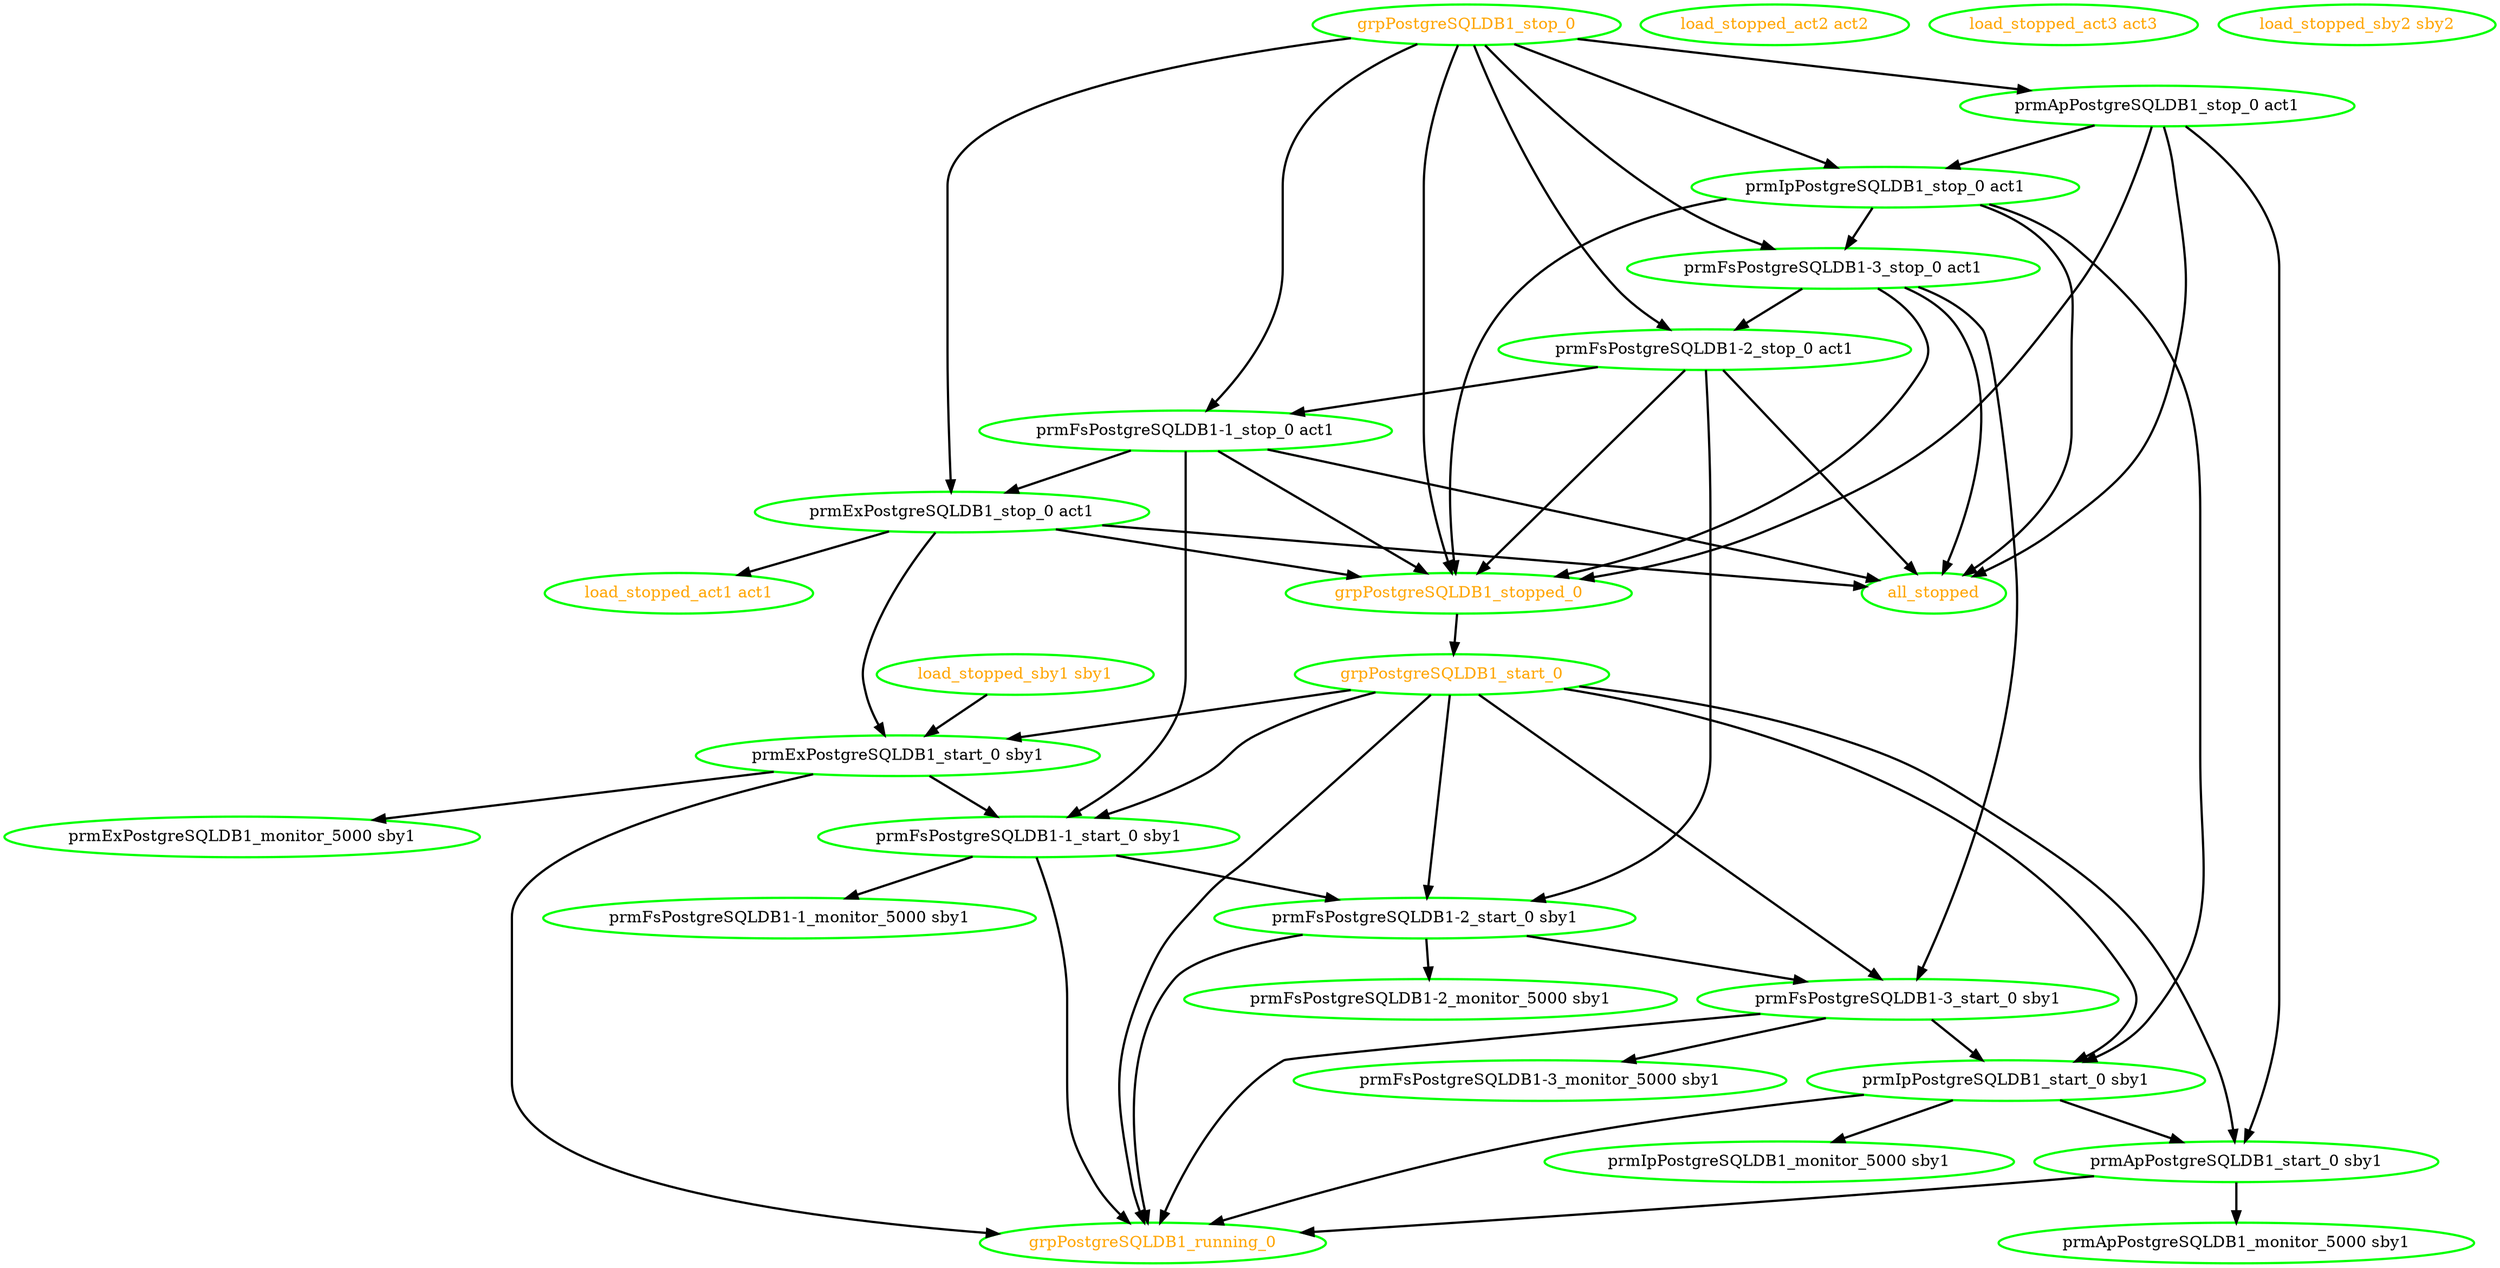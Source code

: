 digraph "g" {
"all_stopped" [ style=bold color="green" fontcolor="orange"]
"grpPostgreSQLDB1_running_0" [ style=bold color="green" fontcolor="orange"]
"grpPostgreSQLDB1_start_0" -> "grpPostgreSQLDB1_running_0" [ style = bold]
"grpPostgreSQLDB1_start_0" -> "prmApPostgreSQLDB1_start_0 sby1" [ style = bold]
"grpPostgreSQLDB1_start_0" -> "prmExPostgreSQLDB1_start_0 sby1" [ style = bold]
"grpPostgreSQLDB1_start_0" -> "prmFsPostgreSQLDB1-1_start_0 sby1" [ style = bold]
"grpPostgreSQLDB1_start_0" -> "prmFsPostgreSQLDB1-2_start_0 sby1" [ style = bold]
"grpPostgreSQLDB1_start_0" -> "prmFsPostgreSQLDB1-3_start_0 sby1" [ style = bold]
"grpPostgreSQLDB1_start_0" -> "prmIpPostgreSQLDB1_start_0 sby1" [ style = bold]
"grpPostgreSQLDB1_start_0" [ style=bold color="green" fontcolor="orange"]
"grpPostgreSQLDB1_stop_0" -> "grpPostgreSQLDB1_stopped_0" [ style = bold]
"grpPostgreSQLDB1_stop_0" -> "prmApPostgreSQLDB1_stop_0 act1" [ style = bold]
"grpPostgreSQLDB1_stop_0" -> "prmExPostgreSQLDB1_stop_0 act1" [ style = bold]
"grpPostgreSQLDB1_stop_0" -> "prmFsPostgreSQLDB1-1_stop_0 act1" [ style = bold]
"grpPostgreSQLDB1_stop_0" -> "prmFsPostgreSQLDB1-2_stop_0 act1" [ style = bold]
"grpPostgreSQLDB1_stop_0" -> "prmFsPostgreSQLDB1-3_stop_0 act1" [ style = bold]
"grpPostgreSQLDB1_stop_0" -> "prmIpPostgreSQLDB1_stop_0 act1" [ style = bold]
"grpPostgreSQLDB1_stop_0" [ style=bold color="green" fontcolor="orange"]
"grpPostgreSQLDB1_stopped_0" -> "grpPostgreSQLDB1_start_0" [ style = bold]
"grpPostgreSQLDB1_stopped_0" [ style=bold color="green" fontcolor="orange"]
"load_stopped_act1 act1" [ style=bold color="green" fontcolor="orange"]
"load_stopped_act2 act2" [ style=bold color="green" fontcolor="orange"]
"load_stopped_act3 act3" [ style=bold color="green" fontcolor="orange"]
"load_stopped_sby1 sby1" -> "prmExPostgreSQLDB1_start_0 sby1" [ style = bold]
"load_stopped_sby1 sby1" [ style=bold color="green" fontcolor="orange"]
"load_stopped_sby2 sby2" [ style=bold color="green" fontcolor="orange"]
"prmApPostgreSQLDB1_monitor_5000 sby1" [ style=bold color="green" fontcolor="black"]
"prmApPostgreSQLDB1_start_0 sby1" -> "grpPostgreSQLDB1_running_0" [ style = bold]
"prmApPostgreSQLDB1_start_0 sby1" -> "prmApPostgreSQLDB1_monitor_5000 sby1" [ style = bold]
"prmApPostgreSQLDB1_start_0 sby1" [ style=bold color="green" fontcolor="black"]
"prmApPostgreSQLDB1_stop_0 act1" -> "all_stopped" [ style = bold]
"prmApPostgreSQLDB1_stop_0 act1" -> "grpPostgreSQLDB1_stopped_0" [ style = bold]
"prmApPostgreSQLDB1_stop_0 act1" -> "prmApPostgreSQLDB1_start_0 sby1" [ style = bold]
"prmApPostgreSQLDB1_stop_0 act1" -> "prmIpPostgreSQLDB1_stop_0 act1" [ style = bold]
"prmApPostgreSQLDB1_stop_0 act1" [ style=bold color="green" fontcolor="black"]
"prmExPostgreSQLDB1_monitor_5000 sby1" [ style=bold color="green" fontcolor="black"]
"prmExPostgreSQLDB1_start_0 sby1" -> "grpPostgreSQLDB1_running_0" [ style = bold]
"prmExPostgreSQLDB1_start_0 sby1" -> "prmExPostgreSQLDB1_monitor_5000 sby1" [ style = bold]
"prmExPostgreSQLDB1_start_0 sby1" -> "prmFsPostgreSQLDB1-1_start_0 sby1" [ style = bold]
"prmExPostgreSQLDB1_start_0 sby1" [ style=bold color="green" fontcolor="black"]
"prmExPostgreSQLDB1_stop_0 act1" -> "all_stopped" [ style = bold]
"prmExPostgreSQLDB1_stop_0 act1" -> "grpPostgreSQLDB1_stopped_0" [ style = bold]
"prmExPostgreSQLDB1_stop_0 act1" -> "load_stopped_act1 act1" [ style = bold]
"prmExPostgreSQLDB1_stop_0 act1" -> "prmExPostgreSQLDB1_start_0 sby1" [ style = bold]
"prmExPostgreSQLDB1_stop_0 act1" [ style=bold color="green" fontcolor="black"]
"prmFsPostgreSQLDB1-1_monitor_5000 sby1" [ style=bold color="green" fontcolor="black"]
"prmFsPostgreSQLDB1-1_start_0 sby1" -> "grpPostgreSQLDB1_running_0" [ style = bold]
"prmFsPostgreSQLDB1-1_start_0 sby1" -> "prmFsPostgreSQLDB1-1_monitor_5000 sby1" [ style = bold]
"prmFsPostgreSQLDB1-1_start_0 sby1" -> "prmFsPostgreSQLDB1-2_start_0 sby1" [ style = bold]
"prmFsPostgreSQLDB1-1_start_0 sby1" [ style=bold color="green" fontcolor="black"]
"prmFsPostgreSQLDB1-1_stop_0 act1" -> "all_stopped" [ style = bold]
"prmFsPostgreSQLDB1-1_stop_0 act1" -> "grpPostgreSQLDB1_stopped_0" [ style = bold]
"prmFsPostgreSQLDB1-1_stop_0 act1" -> "prmExPostgreSQLDB1_stop_0 act1" [ style = bold]
"prmFsPostgreSQLDB1-1_stop_0 act1" -> "prmFsPostgreSQLDB1-1_start_0 sby1" [ style = bold]
"prmFsPostgreSQLDB1-1_stop_0 act1" [ style=bold color="green" fontcolor="black"]
"prmFsPostgreSQLDB1-2_monitor_5000 sby1" [ style=bold color="green" fontcolor="black"]
"prmFsPostgreSQLDB1-2_start_0 sby1" -> "grpPostgreSQLDB1_running_0" [ style = bold]
"prmFsPostgreSQLDB1-2_start_0 sby1" -> "prmFsPostgreSQLDB1-2_monitor_5000 sby1" [ style = bold]
"prmFsPostgreSQLDB1-2_start_0 sby1" -> "prmFsPostgreSQLDB1-3_start_0 sby1" [ style = bold]
"prmFsPostgreSQLDB1-2_start_0 sby1" [ style=bold color="green" fontcolor="black"]
"prmFsPostgreSQLDB1-2_stop_0 act1" -> "all_stopped" [ style = bold]
"prmFsPostgreSQLDB1-2_stop_0 act1" -> "grpPostgreSQLDB1_stopped_0" [ style = bold]
"prmFsPostgreSQLDB1-2_stop_0 act1" -> "prmFsPostgreSQLDB1-1_stop_0 act1" [ style = bold]
"prmFsPostgreSQLDB1-2_stop_0 act1" -> "prmFsPostgreSQLDB1-2_start_0 sby1" [ style = bold]
"prmFsPostgreSQLDB1-2_stop_0 act1" [ style=bold color="green" fontcolor="black"]
"prmFsPostgreSQLDB1-3_monitor_5000 sby1" [ style=bold color="green" fontcolor="black"]
"prmFsPostgreSQLDB1-3_start_0 sby1" -> "grpPostgreSQLDB1_running_0" [ style = bold]
"prmFsPostgreSQLDB1-3_start_0 sby1" -> "prmFsPostgreSQLDB1-3_monitor_5000 sby1" [ style = bold]
"prmFsPostgreSQLDB1-3_start_0 sby1" -> "prmIpPostgreSQLDB1_start_0 sby1" [ style = bold]
"prmFsPostgreSQLDB1-3_start_0 sby1" [ style=bold color="green" fontcolor="black"]
"prmFsPostgreSQLDB1-3_stop_0 act1" -> "all_stopped" [ style = bold]
"prmFsPostgreSQLDB1-3_stop_0 act1" -> "grpPostgreSQLDB1_stopped_0" [ style = bold]
"prmFsPostgreSQLDB1-3_stop_0 act1" -> "prmFsPostgreSQLDB1-2_stop_0 act1" [ style = bold]
"prmFsPostgreSQLDB1-3_stop_0 act1" -> "prmFsPostgreSQLDB1-3_start_0 sby1" [ style = bold]
"prmFsPostgreSQLDB1-3_stop_0 act1" [ style=bold color="green" fontcolor="black"]
"prmIpPostgreSQLDB1_monitor_5000 sby1" [ style=bold color="green" fontcolor="black"]
"prmIpPostgreSQLDB1_start_0 sby1" -> "grpPostgreSQLDB1_running_0" [ style = bold]
"prmIpPostgreSQLDB1_start_0 sby1" -> "prmApPostgreSQLDB1_start_0 sby1" [ style = bold]
"prmIpPostgreSQLDB1_start_0 sby1" -> "prmIpPostgreSQLDB1_monitor_5000 sby1" [ style = bold]
"prmIpPostgreSQLDB1_start_0 sby1" [ style=bold color="green" fontcolor="black"]
"prmIpPostgreSQLDB1_stop_0 act1" -> "all_stopped" [ style = bold]
"prmIpPostgreSQLDB1_stop_0 act1" -> "grpPostgreSQLDB1_stopped_0" [ style = bold]
"prmIpPostgreSQLDB1_stop_0 act1" -> "prmFsPostgreSQLDB1-3_stop_0 act1" [ style = bold]
"prmIpPostgreSQLDB1_stop_0 act1" -> "prmIpPostgreSQLDB1_start_0 sby1" [ style = bold]
"prmIpPostgreSQLDB1_stop_0 act1" [ style=bold color="green" fontcolor="black"]
}
